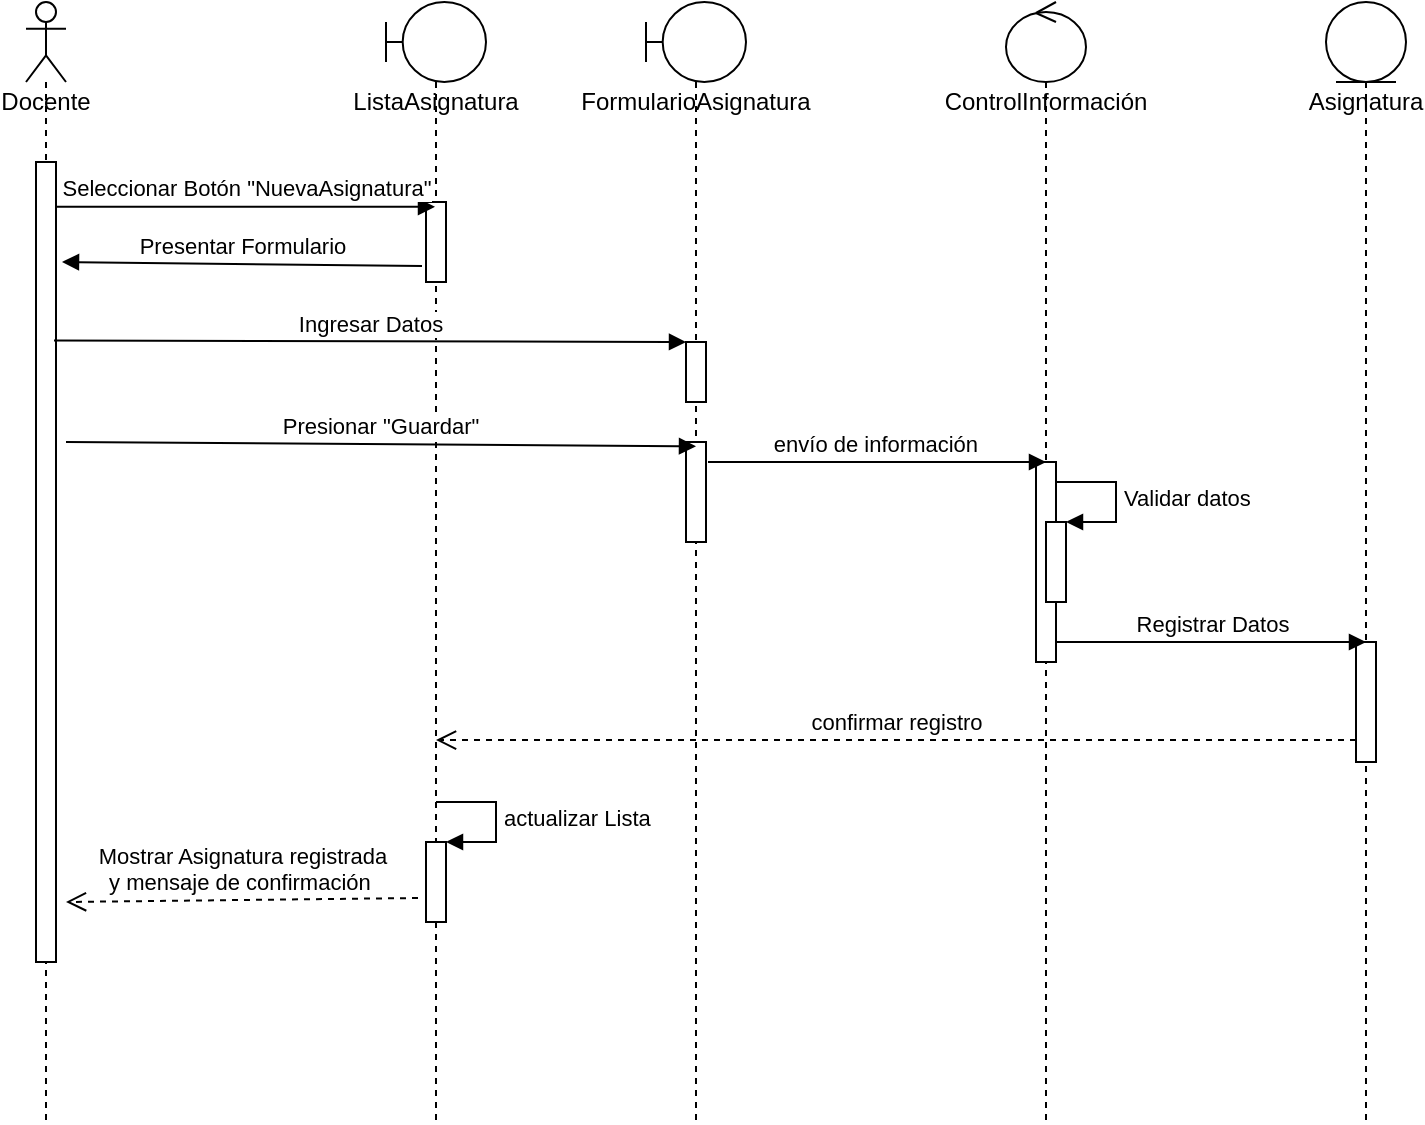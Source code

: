 <mxfile version="15.1.0" type="github" pages="4">
  <diagram id="O1MOnWxQBzCRhsTeA5Aj" name="Page-1">
    <mxGraphModel dx="1068" dy="452" grid="1" gridSize="10" guides="1" tooltips="1" connect="1" arrows="1" fold="1" page="1" pageScale="1" pageWidth="827" pageHeight="1169" math="0" shadow="0">
      <root>
        <mxCell id="0" />
        <mxCell id="1" parent="0" />
        <mxCell id="xH95TPTBvhSpc0_z8oq2-8" value="Asignatura" style="shape=umlLifeline;participant=umlEntity;perimeter=lifelinePerimeter;whiteSpace=wrap;html=1;container=1;collapsible=0;recursiveResize=0;verticalAlign=top;spacingTop=36;outlineConnect=0;" parent="1" vertex="1">
          <mxGeometry x="700" y="40" width="40" height="560" as="geometry" />
        </mxCell>
        <mxCell id="xH95TPTBvhSpc0_z8oq2-33" value="" style="html=1;points=[];perimeter=orthogonalPerimeter;" parent="xH95TPTBvhSpc0_z8oq2-8" vertex="1">
          <mxGeometry x="15" y="320" width="10" height="60" as="geometry" />
        </mxCell>
        <mxCell id="xH95TPTBvhSpc0_z8oq2-9" value="FormularioAsignatura" style="shape=umlLifeline;participant=umlBoundary;perimeter=lifelinePerimeter;whiteSpace=wrap;html=1;container=1;collapsible=0;recursiveResize=0;verticalAlign=top;spacingTop=36;outlineConnect=0;" parent="1" vertex="1">
          <mxGeometry x="360" y="40" width="50" height="560" as="geometry" />
        </mxCell>
        <mxCell id="xH95TPTBvhSpc0_z8oq2-10" value="ListaAsignatura" style="shape=umlLifeline;participant=umlBoundary;perimeter=lifelinePerimeter;whiteSpace=wrap;html=1;container=1;collapsible=0;recursiveResize=0;verticalAlign=top;spacingTop=36;outlineConnect=0;" parent="1" vertex="1">
          <mxGeometry x="230" y="40" width="50" height="560" as="geometry" />
        </mxCell>
        <mxCell id="xH95TPTBvhSpc0_z8oq2-19" value="" style="html=1;points=[];perimeter=orthogonalPerimeter;" parent="xH95TPTBvhSpc0_z8oq2-10" vertex="1">
          <mxGeometry x="20" y="100" width="10" height="40" as="geometry" />
        </mxCell>
        <mxCell id="xH95TPTBvhSpc0_z8oq2-39" value="" style="html=1;points=[];perimeter=orthogonalPerimeter;" parent="xH95TPTBvhSpc0_z8oq2-10" vertex="1">
          <mxGeometry x="20" y="420" width="10" height="40" as="geometry" />
        </mxCell>
        <mxCell id="xH95TPTBvhSpc0_z8oq2-40" value="actualizar Lista" style="edgeStyle=orthogonalEdgeStyle;html=1;align=left;spacingLeft=2;endArrow=block;rounded=0;entryX=1;entryY=0;" parent="xH95TPTBvhSpc0_z8oq2-10" target="xH95TPTBvhSpc0_z8oq2-39" edge="1">
          <mxGeometry relative="1" as="geometry">
            <mxPoint x="25" y="400" as="sourcePoint" />
            <Array as="points">
              <mxPoint x="55" y="400" />
            </Array>
          </mxGeometry>
        </mxCell>
        <mxCell id="xH95TPTBvhSpc0_z8oq2-11" value="Docente" style="shape=umlLifeline;participant=umlActor;perimeter=lifelinePerimeter;whiteSpace=wrap;html=1;container=1;collapsible=0;recursiveResize=0;verticalAlign=top;spacingTop=36;outlineConnect=0;" parent="1" vertex="1">
          <mxGeometry x="50" y="40" width="20" height="560" as="geometry" />
        </mxCell>
        <mxCell id="xH95TPTBvhSpc0_z8oq2-13" value="" style="html=1;points=[];perimeter=orthogonalPerimeter;" parent="xH95TPTBvhSpc0_z8oq2-11" vertex="1">
          <mxGeometry x="5" y="80" width="10" height="400" as="geometry" />
        </mxCell>
        <mxCell id="xH95TPTBvhSpc0_z8oq2-12" value="ControlInformación" style="shape=umlLifeline;participant=umlControl;perimeter=lifelinePerimeter;whiteSpace=wrap;html=1;container=1;collapsible=0;recursiveResize=0;verticalAlign=top;spacingTop=36;outlineConnect=0;" parent="1" vertex="1">
          <mxGeometry x="540" y="40" width="40" height="560" as="geometry" />
        </mxCell>
        <mxCell id="xH95TPTBvhSpc0_z8oq2-25" value="" style="html=1;points=[];perimeter=orthogonalPerimeter;" parent="xH95TPTBvhSpc0_z8oq2-12" vertex="1">
          <mxGeometry x="15" y="230" width="10" height="100" as="geometry" />
        </mxCell>
        <mxCell id="xH95TPTBvhSpc0_z8oq2-20" value="Seleccionar Botón &quot;NuevaAsignatura&quot;" style="html=1;verticalAlign=bottom;endArrow=block;exitX=1;exitY=0.056;exitDx=0;exitDy=0;exitPerimeter=0;" parent="1" source="xH95TPTBvhSpc0_z8oq2-13" target="xH95TPTBvhSpc0_z8oq2-10" edge="1">
          <mxGeometry width="80" relative="1" as="geometry">
            <mxPoint x="100" y="120" as="sourcePoint" />
            <mxPoint x="180" y="120" as="targetPoint" />
          </mxGeometry>
        </mxCell>
        <mxCell id="xH95TPTBvhSpc0_z8oq2-18" value="" style="html=1;points=[];perimeter=orthogonalPerimeter;" parent="1" vertex="1">
          <mxGeometry x="380" y="210" width="10" height="30" as="geometry" />
        </mxCell>
        <mxCell id="xH95TPTBvhSpc0_z8oq2-22" value="Presentar Formulario" style="html=1;verticalAlign=bottom;endArrow=block;exitX=-0.2;exitY=0.8;exitDx=0;exitDy=0;exitPerimeter=0;" parent="1" source="xH95TPTBvhSpc0_z8oq2-19" edge="1">
          <mxGeometry width="80" relative="1" as="geometry">
            <mxPoint x="220" y="180" as="sourcePoint" />
            <mxPoint x="68" y="170" as="targetPoint" />
          </mxGeometry>
        </mxCell>
        <mxCell id="xH95TPTBvhSpc0_z8oq2-23" value="Ingresar Datos" style="html=1;verticalAlign=bottom;endArrow=block;entryX=0;entryY=0;entryDx=0;entryDy=0;entryPerimeter=0;exitX=0.9;exitY=0.223;exitDx=0;exitDy=0;exitPerimeter=0;" parent="1" source="xH95TPTBvhSpc0_z8oq2-13" target="xH95TPTBvhSpc0_z8oq2-18" edge="1">
          <mxGeometry width="80" relative="1" as="geometry">
            <mxPoint x="70" y="210" as="sourcePoint" />
            <mxPoint x="350" y="210" as="targetPoint" />
          </mxGeometry>
        </mxCell>
        <mxCell id="xH95TPTBvhSpc0_z8oq2-24" value="envío de información&amp;nbsp;" style="html=1;verticalAlign=bottom;endArrow=block;entryX=0.5;entryY=0;entryDx=0;entryDy=0;entryPerimeter=0;" parent="1" target="xH95TPTBvhSpc0_z8oq2-25" edge="1">
          <mxGeometry width="80" relative="1" as="geometry">
            <mxPoint x="391" y="270" as="sourcePoint" />
            <mxPoint x="480" y="270" as="targetPoint" />
          </mxGeometry>
        </mxCell>
        <mxCell id="xH95TPTBvhSpc0_z8oq2-26" value="" style="html=1;points=[];perimeter=orthogonalPerimeter;" parent="1" vertex="1">
          <mxGeometry x="560" y="300" width="10" height="40" as="geometry" />
        </mxCell>
        <mxCell id="xH95TPTBvhSpc0_z8oq2-27" value="Validar datos" style="edgeStyle=orthogonalEdgeStyle;html=1;align=left;spacingLeft=2;endArrow=block;rounded=0;entryX=1;entryY=0;" parent="1" target="xH95TPTBvhSpc0_z8oq2-26" edge="1">
          <mxGeometry relative="1" as="geometry">
            <mxPoint x="565" y="280" as="sourcePoint" />
            <Array as="points">
              <mxPoint x="595" y="280" />
            </Array>
          </mxGeometry>
        </mxCell>
        <mxCell id="xH95TPTBvhSpc0_z8oq2-31" value="" style="html=1;points=[];perimeter=orthogonalPerimeter;" parent="1" vertex="1">
          <mxGeometry x="380" y="260" width="10" height="50" as="geometry" />
        </mxCell>
        <mxCell id="xH95TPTBvhSpc0_z8oq2-32" value="Presionar &quot;Guardar&quot;" style="html=1;verticalAlign=bottom;endArrow=block;entryX=0;entryY=0;entryDx=0;entryDy=0;entryPerimeter=0;exitX=1;exitY=0.244;exitDx=0;exitDy=0;exitPerimeter=0;" parent="1" edge="1">
          <mxGeometry width="80" relative="1" as="geometry">
            <mxPoint x="70" y="260" as="sourcePoint" />
            <mxPoint x="385" y="262.16" as="targetPoint" />
          </mxGeometry>
        </mxCell>
        <mxCell id="xH95TPTBvhSpc0_z8oq2-35" value="Registrar Datos" style="html=1;verticalAlign=bottom;endArrow=block;exitX=1;exitY=0.9;exitDx=0;exitDy=0;exitPerimeter=0;entryX=0.5;entryY=0;entryDx=0;entryDy=0;entryPerimeter=0;" parent="1" source="xH95TPTBvhSpc0_z8oq2-25" target="xH95TPTBvhSpc0_z8oq2-33" edge="1">
          <mxGeometry width="80" relative="1" as="geometry">
            <mxPoint x="580" y="360" as="sourcePoint" />
            <mxPoint x="660" y="360" as="targetPoint" />
          </mxGeometry>
        </mxCell>
        <mxCell id="xH95TPTBvhSpc0_z8oq2-36" value="confirmar registro" style="html=1;verticalAlign=bottom;endArrow=open;dashed=1;endSize=8;exitX=0;exitY=0.817;exitDx=0;exitDy=0;exitPerimeter=0;" parent="1" source="xH95TPTBvhSpc0_z8oq2-33" target="xH95TPTBvhSpc0_z8oq2-10" edge="1">
          <mxGeometry relative="1" as="geometry">
            <mxPoint x="700" y="420" as="sourcePoint" />
            <mxPoint x="420" y="408" as="targetPoint" />
          </mxGeometry>
        </mxCell>
        <mxCell id="xH95TPTBvhSpc0_z8oq2-42" value="Mostrar Asignatura registrada &lt;br&gt;y mensaje de confirmación&amp;nbsp;" style="html=1;verticalAlign=bottom;endArrow=open;dashed=1;endSize=8;exitX=-0.4;exitY=0.7;exitDx=0;exitDy=0;exitPerimeter=0;entryX=1.5;entryY=0.925;entryDx=0;entryDy=0;entryPerimeter=0;" parent="1" source="xH95TPTBvhSpc0_z8oq2-39" target="xH95TPTBvhSpc0_z8oq2-13" edge="1">
          <mxGeometry relative="1" as="geometry">
            <mxPoint x="190" y="490" as="sourcePoint" />
            <mxPoint x="110" y="490" as="targetPoint" />
          </mxGeometry>
        </mxCell>
      </root>
    </mxGraphModel>
  </diagram>
  <diagram id="gjQo7fiL8aJkNFbl3ipi" name="Page-2">
    <mxGraphModel dx="1256" dy="532" grid="1" gridSize="10" guides="1" tooltips="1" connect="1" arrows="1" fold="1" page="1" pageScale="1" pageWidth="827" pageHeight="1169" math="0" shadow="0">
      <root>
        <mxCell id="svX5haNyTEerBHDcNR1J-0" />
        <mxCell id="svX5haNyTEerBHDcNR1J-1" parent="svX5haNyTEerBHDcNR1J-0" />
        <mxCell id="svX5haNyTEerBHDcNR1J-2" value="Asignatura" style="shape=umlLifeline;participant=umlEntity;perimeter=lifelinePerimeter;whiteSpace=wrap;html=1;container=1;collapsible=0;recursiveResize=0;verticalAlign=top;spacingTop=36;outlineConnect=0;" parent="svX5haNyTEerBHDcNR1J-1" vertex="1">
          <mxGeometry x="700" y="40" width="40" height="560" as="geometry" />
        </mxCell>
        <mxCell id="d90c33GKGEhp9uXoyruF-3" value="" style="html=1;points=[];perimeter=orthogonalPerimeter;" vertex="1" parent="svX5haNyTEerBHDcNR1J-2">
          <mxGeometry x="15" y="190" width="10" height="60" as="geometry" />
        </mxCell>
        <mxCell id="svX5haNyTEerBHDcNR1J-4" value="FormularioParalelo" style="shape=umlLifeline;participant=umlBoundary;perimeter=lifelinePerimeter;whiteSpace=wrap;html=1;container=1;collapsible=0;recursiveResize=0;verticalAlign=top;spacingTop=36;outlineConnect=0;" parent="svX5haNyTEerBHDcNR1J-1" vertex="1">
          <mxGeometry x="360" y="40" width="50" height="560" as="geometry" />
        </mxCell>
        <mxCell id="svX5haNyTEerBHDcNR1J-5" value="ListaParalelo" style="shape=umlLifeline;participant=umlBoundary;perimeter=lifelinePerimeter;whiteSpace=wrap;html=1;container=1;collapsible=0;recursiveResize=0;verticalAlign=top;spacingTop=36;outlineConnect=0;" parent="svX5haNyTEerBHDcNR1J-1" vertex="1">
          <mxGeometry x="230" y="40" width="50" height="560" as="geometry" />
        </mxCell>
        <mxCell id="svX5haNyTEerBHDcNR1J-6" value="" style="html=1;points=[];perimeter=orthogonalPerimeter;" parent="svX5haNyTEerBHDcNR1J-5" vertex="1">
          <mxGeometry x="20" y="100" width="10" height="40" as="geometry" />
        </mxCell>
        <mxCell id="svX5haNyTEerBHDcNR1J-7" value="" style="html=1;points=[];perimeter=orthogonalPerimeter;" parent="svX5haNyTEerBHDcNR1J-5" vertex="1">
          <mxGeometry x="20" y="480" width="10" height="40" as="geometry" />
        </mxCell>
        <mxCell id="svX5haNyTEerBHDcNR1J-8" value="actualizar Lista" style="edgeStyle=orthogonalEdgeStyle;html=1;align=left;spacingLeft=2;endArrow=block;rounded=0;entryX=1;entryY=0;" parent="svX5haNyTEerBHDcNR1J-5" target="svX5haNyTEerBHDcNR1J-7" edge="1">
          <mxGeometry relative="1" as="geometry">
            <mxPoint x="25" y="460" as="sourcePoint" />
            <Array as="points">
              <mxPoint x="55" y="460" />
            </Array>
          </mxGeometry>
        </mxCell>
        <mxCell id="svX5haNyTEerBHDcNR1J-9" value="Docente" style="shape=umlLifeline;participant=umlActor;perimeter=lifelinePerimeter;whiteSpace=wrap;html=1;container=1;collapsible=0;recursiveResize=0;verticalAlign=top;spacingTop=36;outlineConnect=0;" parent="svX5haNyTEerBHDcNR1J-1" vertex="1">
          <mxGeometry x="50" y="40" width="20" height="560" as="geometry" />
        </mxCell>
        <mxCell id="svX5haNyTEerBHDcNR1J-10" value="" style="html=1;points=[];perimeter=orthogonalPerimeter;" parent="svX5haNyTEerBHDcNR1J-9" vertex="1">
          <mxGeometry x="5" y="80" width="10" height="470" as="geometry" />
        </mxCell>
        <mxCell id="svX5haNyTEerBHDcNR1J-11" value="ControlInformación" style="shape=umlLifeline;participant=umlControl;perimeter=lifelinePerimeter;whiteSpace=wrap;html=1;container=1;collapsible=0;recursiveResize=0;verticalAlign=top;spacingTop=36;outlineConnect=0;" parent="svX5haNyTEerBHDcNR1J-1" vertex="1">
          <mxGeometry x="540" y="40" width="40" height="560" as="geometry" />
        </mxCell>
        <mxCell id="svX5haNyTEerBHDcNR1J-12" value="" style="html=1;points=[];perimeter=orthogonalPerimeter;" parent="svX5haNyTEerBHDcNR1J-11" vertex="1">
          <mxGeometry x="15" y="290" width="10" height="100" as="geometry" />
        </mxCell>
        <mxCell id="svX5haNyTEerBHDcNR1J-13" value="Seleccionar Botón &lt;br&gt;&quot;Nuevo Paralelo&quot;" style="html=1;verticalAlign=bottom;endArrow=block;exitX=1.04;exitY=0.043;exitDx=0;exitDy=0;exitPerimeter=0;entryX=-0.1;entryY=-0.005;entryDx=0;entryDy=0;entryPerimeter=0;" parent="svX5haNyTEerBHDcNR1J-1" source="svX5haNyTEerBHDcNR1J-10" target="svX5haNyTEerBHDcNR1J-6" edge="1">
          <mxGeometry width="80" relative="1" as="geometry">
            <mxPoint x="100" y="120" as="sourcePoint" />
            <mxPoint x="180" y="120" as="targetPoint" />
          </mxGeometry>
        </mxCell>
        <mxCell id="svX5haNyTEerBHDcNR1J-14" value="" style="html=1;points=[];perimeter=orthogonalPerimeter;" parent="svX5haNyTEerBHDcNR1J-1" vertex="1">
          <mxGeometry x="380" y="210" width="10" height="90" as="geometry" />
        </mxCell>
        <mxCell id="svX5haNyTEerBHDcNR1J-15" value="Presentar Formulario" style="html=1;verticalAlign=bottom;endArrow=block;exitX=0.06;exitY=0.985;exitDx=0;exitDy=0;exitPerimeter=0;entryX=1.5;entryY=0.128;entryDx=0;entryDy=0;entryPerimeter=0;" parent="svX5haNyTEerBHDcNR1J-1" source="svX5haNyTEerBHDcNR1J-6" edge="1" target="svX5haNyTEerBHDcNR1J-10">
          <mxGeometry width="80" relative="1" as="geometry">
            <mxPoint x="220" y="180" as="sourcePoint" />
            <mxPoint x="80" y="180" as="targetPoint" />
          </mxGeometry>
        </mxCell>
        <mxCell id="svX5haNyTEerBHDcNR1J-16" value="Ingresar Datos" style="html=1;verticalAlign=bottom;endArrow=block;entryX=0;entryY=0;entryDx=0;entryDy=0;entryPerimeter=0;exitX=1.1;exitY=0.196;exitDx=0;exitDy=0;exitPerimeter=0;" parent="svX5haNyTEerBHDcNR1J-1" source="svX5haNyTEerBHDcNR1J-10" target="svX5haNyTEerBHDcNR1J-14" edge="1">
          <mxGeometry width="80" relative="1" as="geometry">
            <mxPoint x="70" y="210" as="sourcePoint" />
            <mxPoint x="350" y="210" as="targetPoint" />
          </mxGeometry>
        </mxCell>
        <mxCell id="svX5haNyTEerBHDcNR1J-17" value="envío de información&amp;nbsp;" style="html=1;verticalAlign=bottom;endArrow=block;entryX=0.5;entryY=0;entryDx=0;entryDy=0;entryPerimeter=0;exitX=1.06;exitY=0.372;exitDx=0;exitDy=0;exitPerimeter=0;" parent="svX5haNyTEerBHDcNR1J-1" target="svX5haNyTEerBHDcNR1J-12" edge="1" source="svX5haNyTEerBHDcNR1J-20">
          <mxGeometry width="80" relative="1" as="geometry">
            <mxPoint x="391" y="270" as="sourcePoint" />
            <mxPoint x="480" y="270" as="targetPoint" />
          </mxGeometry>
        </mxCell>
        <mxCell id="svX5haNyTEerBHDcNR1J-18" value="" style="html=1;points=[];perimeter=orthogonalPerimeter;" parent="svX5haNyTEerBHDcNR1J-1" vertex="1">
          <mxGeometry x="560" y="360" width="10" height="40" as="geometry" />
        </mxCell>
        <mxCell id="svX5haNyTEerBHDcNR1J-19" value="Validar datos" style="edgeStyle=orthogonalEdgeStyle;html=1;align=left;spacingLeft=2;endArrow=block;rounded=0;entryX=1;entryY=0;" parent="svX5haNyTEerBHDcNR1J-1" target="svX5haNyTEerBHDcNR1J-18" edge="1">
          <mxGeometry relative="1" as="geometry">
            <mxPoint x="565" y="340" as="sourcePoint" />
            <Array as="points">
              <mxPoint x="595" y="340" />
            </Array>
          </mxGeometry>
        </mxCell>
        <mxCell id="svX5haNyTEerBHDcNR1J-20" value="" style="html=1;points=[];perimeter=orthogonalPerimeter;" parent="svX5haNyTEerBHDcNR1J-1" vertex="1">
          <mxGeometry x="380" y="310" width="10" height="50" as="geometry" />
        </mxCell>
        <mxCell id="svX5haNyTEerBHDcNR1J-21" value="Presionar &quot;Guardar&quot;" style="html=1;verticalAlign=bottom;endArrow=block;exitX=0.96;exitY=0.404;exitDx=0;exitDy=0;exitPerimeter=0;entryX=-0.1;entryY=0.004;entryDx=0;entryDy=0;entryPerimeter=0;" parent="svX5haNyTEerBHDcNR1J-1" edge="1" target="svX5haNyTEerBHDcNR1J-20" source="svX5haNyTEerBHDcNR1J-10">
          <mxGeometry width="80" relative="1" as="geometry">
            <mxPoint x="70" y="310" as="sourcePoint" />
            <mxPoint x="385" y="312.16" as="targetPoint" />
          </mxGeometry>
        </mxCell>
        <mxCell id="svX5haNyTEerBHDcNR1J-22" value="Registrar Datos" style="html=1;verticalAlign=bottom;endArrow=block;exitX=1;exitY=0.9;exitDx=0;exitDy=0;exitPerimeter=0;entryX=0.04;entryY=-0.003;entryDx=0;entryDy=0;entryPerimeter=0;" parent="svX5haNyTEerBHDcNR1J-1" source="svX5haNyTEerBHDcNR1J-12" target="d90c33GKGEhp9uXoyruF-8" edge="1">
          <mxGeometry width="80" relative="1" as="geometry">
            <mxPoint x="580" y="360" as="sourcePoint" />
            <mxPoint x="830" y="420" as="targetPoint" />
          </mxGeometry>
        </mxCell>
        <mxCell id="svX5haNyTEerBHDcNR1J-23" value="confirmar registro" style="html=1;verticalAlign=bottom;endArrow=open;dashed=1;endSize=8;exitX=-0.08;exitY=0.81;exitDx=0;exitDy=0;exitPerimeter=0;" parent="svX5haNyTEerBHDcNR1J-1" source="d90c33GKGEhp9uXoyruF-8" target="svX5haNyTEerBHDcNR1J-5" edge="1">
          <mxGeometry relative="1" as="geometry">
            <mxPoint x="715" y="469.02" as="sourcePoint" />
            <mxPoint x="420" y="408" as="targetPoint" />
          </mxGeometry>
        </mxCell>
        <mxCell id="svX5haNyTEerBHDcNR1J-24" value="Mostrar Paralelo registrada &lt;br&gt;y mensaje de confirmación&amp;nbsp;" style="html=1;verticalAlign=bottom;endArrow=open;dashed=1;endSize=8;entryX=0.96;entryY=0.909;entryDx=0;entryDy=0;entryPerimeter=0;exitX=0;exitY=0.681;exitDx=0;exitDy=0;exitPerimeter=0;" parent="svX5haNyTEerBHDcNR1J-1" source="svX5haNyTEerBHDcNR1J-7" target="svX5haNyTEerBHDcNR1J-10" edge="1">
          <mxGeometry relative="1" as="geometry">
            <mxPoint x="240" y="547" as="sourcePoint" />
            <mxPoint x="70" y="548" as="targetPoint" />
          </mxGeometry>
        </mxCell>
        <mxCell id="d90c33GKGEhp9uXoyruF-0" value="Solicitar información" style="html=1;verticalAlign=bottom;endArrow=block;exitX=0.94;exitY=0.073;exitDx=0;exitDy=0;exitPerimeter=0;entryX=-0.08;entryY=0.023;entryDx=0;entryDy=0;entryPerimeter=0;" edge="1" parent="svX5haNyTEerBHDcNR1J-1" source="svX5haNyTEerBHDcNR1J-14" target="d90c33GKGEhp9uXoyruF-1">
          <mxGeometry width="80" relative="1" as="geometry">
            <mxPoint x="410" y="210" as="sourcePoint" />
            <mxPoint x="530" y="219" as="targetPoint" />
          </mxGeometry>
        </mxCell>
        <mxCell id="d90c33GKGEhp9uXoyruF-1" value="" style="html=1;points=[];perimeter=orthogonalPerimeter;" vertex="1" parent="svX5haNyTEerBHDcNR1J-1">
          <mxGeometry x="555" y="215" width="10" height="35" as="geometry" />
        </mxCell>
        <mxCell id="d90c33GKGEhp9uXoyruF-2" value="Consultar Asignaturas" style="html=1;verticalAlign=bottom;endArrow=block;exitX=1;exitY=0.4;exitDx=0;exitDy=0;exitPerimeter=0;entryX=0;entryY=-0.01;entryDx=0;entryDy=0;entryPerimeter=0;" edge="1" parent="svX5haNyTEerBHDcNR1J-1" source="d90c33GKGEhp9uXoyruF-1" target="d90c33GKGEhp9uXoyruF-3">
          <mxGeometry width="80" relative="1" as="geometry">
            <mxPoint x="580" y="220" as="sourcePoint" />
            <mxPoint x="710" y="233" as="targetPoint" />
          </mxGeometry>
        </mxCell>
        <mxCell id="d90c33GKGEhp9uXoyruF-4" value="Asignaturas encontradas" style="html=1;verticalAlign=bottom;endArrow=open;dashed=1;endSize=8;exitX=0.1;exitY=0.8;exitDx=0;exitDy=0;exitPerimeter=0;" edge="1" parent="svX5haNyTEerBHDcNR1J-1" source="d90c33GKGEhp9uXoyruF-3" target="svX5haNyTEerBHDcNR1J-11">
          <mxGeometry relative="1" as="geometry">
            <mxPoint x="710" y="250" as="sourcePoint" />
            <mxPoint x="573" y="247.995" as="targetPoint" />
          </mxGeometry>
        </mxCell>
        <mxCell id="d90c33GKGEhp9uXoyruF-6" value="Asignaturas encontradas" style="html=1;verticalAlign=bottom;endArrow=open;dashed=1;endSize=8;exitX=0.1;exitY=0.8;exitDx=0;exitDy=0;exitPerimeter=0;entryX=1.14;entryY=0.882;entryDx=0;entryDy=0;entryPerimeter=0;" edge="1" parent="svX5haNyTEerBHDcNR1J-1" target="svX5haNyTEerBHDcNR1J-14">
          <mxGeometry relative="1" as="geometry">
            <mxPoint x="560" y="290" as="sourcePoint" />
            <mxPoint x="400" y="290" as="targetPoint" />
          </mxGeometry>
        </mxCell>
        <mxCell id="d90c33GKGEhp9uXoyruF-7" value="Paralelo" style="shape=umlLifeline;participant=umlEntity;perimeter=lifelinePerimeter;whiteSpace=wrap;html=1;container=1;collapsible=0;recursiveResize=0;verticalAlign=top;spacingTop=36;outlineConnect=0;" vertex="1" parent="svX5haNyTEerBHDcNR1J-1">
          <mxGeometry x="820" y="40" width="40" height="560" as="geometry" />
        </mxCell>
        <mxCell id="d90c33GKGEhp9uXoyruF-8" value="" style="html=1;points=[];perimeter=orthogonalPerimeter;" vertex="1" parent="d90c33GKGEhp9uXoyruF-7">
          <mxGeometry x="15" y="380" width="10" height="60" as="geometry" />
        </mxCell>
      </root>
    </mxGraphModel>
  </diagram>
  <diagram id="_HX7C-_-xrdocrziK9E9" name="Page-3">
    <mxGraphModel dx="1526" dy="646" grid="1" gridSize="10" guides="1" tooltips="1" connect="1" arrows="1" fold="1" page="1" pageScale="1" pageWidth="827" pageHeight="1169" math="0" shadow="0">
      <root>
        <mxCell id="fN1Aq6jOpkyJkZBDEy37-0" />
        <mxCell id="fN1Aq6jOpkyJkZBDEy37-1" parent="fN1Aq6jOpkyJkZBDEy37-0" />
        <mxCell id="fN1Aq6jOpkyJkZBDEy37-2" value="Docente" style="shape=umlLifeline;participant=umlActor;perimeter=lifelinePerimeter;whiteSpace=wrap;html=1;container=1;collapsible=0;recursiveResize=0;verticalAlign=top;spacingTop=36;outlineConnect=0;" vertex="1" parent="fN1Aq6jOpkyJkZBDEy37-1">
          <mxGeometry x="40" y="40" width="20" height="600" as="geometry" />
        </mxCell>
        <mxCell id="fN1Aq6jOpkyJkZBDEy37-3" value="ListaParalelo" style="shape=umlLifeline;participant=umlBoundary;perimeter=lifelinePerimeter;whiteSpace=wrap;html=1;container=1;collapsible=0;recursiveResize=0;verticalAlign=top;spacingTop=36;outlineConnect=0;" vertex="1" parent="fN1Aq6jOpkyJkZBDEy37-1">
          <mxGeometry x="200" y="40" width="50" height="600" as="geometry" />
        </mxCell>
        <mxCell id="fN1Aq6jOpkyJkZBDEy37-8" value="" style="html=1;points=[];perimeter=orthogonalPerimeter;" vertex="1" parent="fN1Aq6jOpkyJkZBDEy37-3">
          <mxGeometry x="20" y="90" width="10" height="30" as="geometry" />
        </mxCell>
        <mxCell id="fN1Aq6jOpkyJkZBDEy37-5" value="InformaciónControl" style="shape=umlLifeline;participant=umlControl;perimeter=lifelinePerimeter;whiteSpace=wrap;html=1;container=1;collapsible=0;recursiveResize=0;verticalAlign=top;spacingTop=36;outlineConnect=0;" vertex="1" parent="fN1Aq6jOpkyJkZBDEy37-1">
          <mxGeometry x="350" y="40" width="40" height="600" as="geometry" />
        </mxCell>
        <mxCell id="fN1Aq6jOpkyJkZBDEy37-11" value="" style="html=1;points=[];perimeter=orthogonalPerimeter;" vertex="1" parent="fN1Aq6jOpkyJkZBDEy37-5">
          <mxGeometry x="15" y="100" width="10" height="80" as="geometry" />
        </mxCell>
        <mxCell id="fN1Aq6jOpkyJkZBDEy37-33" value="" style="html=1;points=[];perimeter=orthogonalPerimeter;" vertex="1" parent="fN1Aq6jOpkyJkZBDEy37-5">
          <mxGeometry x="15" y="470" width="10" height="60" as="geometry" />
        </mxCell>
        <mxCell id="fN1Aq6jOpkyJkZBDEy37-6" value="Paralelo" style="shape=umlLifeline;participant=umlEntity;perimeter=lifelinePerimeter;whiteSpace=wrap;html=1;container=1;collapsible=0;recursiveResize=0;verticalAlign=top;spacingTop=36;outlineConnect=0;" vertex="1" parent="fN1Aq6jOpkyJkZBDEy37-1">
          <mxGeometry x="600" y="40" width="40" height="600" as="geometry" />
        </mxCell>
        <mxCell id="fN1Aq6jOpkyJkZBDEy37-14" value="" style="html=1;points=[];perimeter=orthogonalPerimeter;" vertex="1" parent="fN1Aq6jOpkyJkZBDEy37-6">
          <mxGeometry x="15" y="120" width="10" height="110" as="geometry" />
        </mxCell>
        <mxCell id="fN1Aq6jOpkyJkZBDEy37-35" value="" style="html=1;points=[];perimeter=orthogonalPerimeter;" vertex="1" parent="fN1Aq6jOpkyJkZBDEy37-6">
          <mxGeometry x="15" y="520" width="10" height="50" as="geometry" />
        </mxCell>
        <mxCell id="fN1Aq6jOpkyJkZBDEy37-7" value="" style="html=1;points=[];perimeter=orthogonalPerimeter;" vertex="1" parent="fN1Aq6jOpkyJkZBDEy37-1">
          <mxGeometry x="45" y="120" width="10" height="380" as="geometry" />
        </mxCell>
        <mxCell id="fN1Aq6jOpkyJkZBDEy37-9" value="Seleccionar Paralelo" style="html=1;verticalAlign=bottom;endArrow=block;exitX=1.041;exitY=0.026;exitDx=0;exitDy=0;exitPerimeter=0;entryX=-0.14;entryY=-0.012;entryDx=0;entryDy=0;entryPerimeter=0;" edge="1" parent="fN1Aq6jOpkyJkZBDEy37-1" source="fN1Aq6jOpkyJkZBDEy37-7" target="fN1Aq6jOpkyJkZBDEy37-8">
          <mxGeometry width="80" relative="1" as="geometry">
            <mxPoint x="100" y="140" as="sourcePoint" />
            <mxPoint x="180" y="140" as="targetPoint" />
          </mxGeometry>
        </mxCell>
        <mxCell id="fN1Aq6jOpkyJkZBDEy37-10" value="Solicitar Paralelo" style="html=1;verticalAlign=bottom;endArrow=block;exitX=1.133;exitY=0.333;exitDx=0;exitDy=0;exitPerimeter=0;entryX=0;entryY=0;entryDx=0;entryDy=0;entryPerimeter=0;" edge="1" parent="fN1Aq6jOpkyJkZBDEy37-1" source="fN1Aq6jOpkyJkZBDEy37-8" target="fN1Aq6jOpkyJkZBDEy37-11">
          <mxGeometry width="80" relative="1" as="geometry">
            <mxPoint x="240" y="140" as="sourcePoint" />
            <mxPoint x="350" y="140" as="targetPoint" />
          </mxGeometry>
        </mxCell>
        <mxCell id="fN1Aq6jOpkyJkZBDEy37-13" value="Solicitar Paralelo" style="html=1;verticalAlign=bottom;endArrow=block;exitX=0.967;exitY=0.246;exitDx=0;exitDy=0;exitPerimeter=0;entryX=-0.1;entryY=0;entryDx=0;entryDy=0;entryPerimeter=0;" edge="1" parent="fN1Aq6jOpkyJkZBDEy37-1" source="fN1Aq6jOpkyJkZBDEy37-11" target="fN1Aq6jOpkyJkZBDEy37-14">
          <mxGeometry width="80" relative="1" as="geometry">
            <mxPoint x="380" y="160" as="sourcePoint" />
            <mxPoint x="460" y="160" as="targetPoint" />
          </mxGeometry>
        </mxCell>
        <mxCell id="fN1Aq6jOpkyJkZBDEy37-15" value="" style="html=1;points=[];perimeter=orthogonalPerimeter;" vertex="1" parent="fN1Aq6jOpkyJkZBDEy37-1">
          <mxGeometry x="620" y="200" width="10" height="30" as="geometry" />
        </mxCell>
        <mxCell id="fN1Aq6jOpkyJkZBDEy37-16" value="Buscar &lt;br&gt;Paralelo" style="edgeStyle=orthogonalEdgeStyle;html=1;align=left;spacingLeft=2;endArrow=block;rounded=0;entryX=1;entryY=0;" edge="1" target="fN1Aq6jOpkyJkZBDEy37-15" parent="fN1Aq6jOpkyJkZBDEy37-1">
          <mxGeometry relative="1" as="geometry">
            <mxPoint x="625" y="180" as="sourcePoint" />
            <Array as="points">
              <mxPoint x="655" y="180" />
            </Array>
          </mxGeometry>
        </mxCell>
        <mxCell id="fN1Aq6jOpkyJkZBDEy37-17" value="Paralelo Encontrado" style="html=1;verticalAlign=bottom;endArrow=open;dashed=1;endSize=8;exitX=-0.033;exitY=0.909;exitDx=0;exitDy=0;exitPerimeter=0;entryX=0.748;entryY=-0.003;entryDx=0;entryDy=0;entryPerimeter=0;" edge="1" parent="fN1Aq6jOpkyJkZBDEy37-1" source="fN1Aq6jOpkyJkZBDEy37-14" target="fN1Aq6jOpkyJkZBDEy37-20">
          <mxGeometry relative="1" as="geometry">
            <mxPoint x="490" y="260" as="sourcePoint" />
            <mxPoint x="505" y="260.24" as="targetPoint" />
          </mxGeometry>
        </mxCell>
        <mxCell id="fN1Aq6jOpkyJkZBDEy37-19" value="FormularioParalelo" style="shape=umlLifeline;participant=umlBoundary;perimeter=lifelinePerimeter;whiteSpace=wrap;html=1;container=1;collapsible=0;recursiveResize=0;verticalAlign=top;spacingTop=36;outlineConnect=0;" vertex="1" parent="fN1Aq6jOpkyJkZBDEy37-1">
          <mxGeometry x="470" y="40" width="50" height="600" as="geometry" />
        </mxCell>
        <mxCell id="fN1Aq6jOpkyJkZBDEy37-20" value="" style="html=1;points=[];perimeter=orthogonalPerimeter;" vertex="1" parent="fN1Aq6jOpkyJkZBDEy37-19">
          <mxGeometry x="20" y="220" width="10" height="270" as="geometry" />
        </mxCell>
        <mxCell id="fN1Aq6jOpkyJkZBDEy37-21" value="Seleccionar Horario" style="html=1;verticalAlign=bottom;endArrow=block;entryX=-0.2;entryY=0.078;entryDx=0;entryDy=0;entryPerimeter=0;exitX=1.1;exitY=0.421;exitDx=0;exitDy=0;exitPerimeter=0;" edge="1" parent="fN1Aq6jOpkyJkZBDEy37-1" source="fN1Aq6jOpkyJkZBDEy37-7" target="fN1Aq6jOpkyJkZBDEy37-20">
          <mxGeometry width="80" relative="1" as="geometry">
            <mxPoint x="70" y="281" as="sourcePoint" />
            <mxPoint x="140" y="280" as="targetPoint" />
          </mxGeometry>
        </mxCell>
        <mxCell id="fN1Aq6jOpkyJkZBDEy37-22" value="Horario" style="shape=umlLifeline;participant=umlEntity;perimeter=lifelinePerimeter;whiteSpace=wrap;html=1;container=1;collapsible=0;recursiveResize=0;verticalAlign=top;spacingTop=36;outlineConnect=0;" vertex="1" parent="fN1Aq6jOpkyJkZBDEy37-1">
          <mxGeometry x="840" y="40" width="40" height="550" as="geometry" />
        </mxCell>
        <mxCell id="fN1Aq6jOpkyJkZBDEy37-23" value="" style="html=1;points=[];perimeter=orthogonalPerimeter;" vertex="1" parent="fN1Aq6jOpkyJkZBDEy37-22">
          <mxGeometry x="15" y="320" width="10" height="110" as="geometry" />
        </mxCell>
        <mxCell id="fN1Aq6jOpkyJkZBDEy37-28" value="" style="html=1;points=[];perimeter=orthogonalPerimeter;" vertex="1" parent="fN1Aq6jOpkyJkZBDEy37-22">
          <mxGeometry x="20" y="380" width="10" height="40" as="geometry" />
        </mxCell>
        <mxCell id="fN1Aq6jOpkyJkZBDEy37-29" value="Buscar&lt;br&gt;Horario" style="edgeStyle=orthogonalEdgeStyle;html=1;align=left;spacingLeft=2;endArrow=block;rounded=0;entryX=1;entryY=0;" edge="1" target="fN1Aq6jOpkyJkZBDEy37-28" parent="fN1Aq6jOpkyJkZBDEy37-22">
          <mxGeometry relative="1" as="geometry">
            <mxPoint x="25" y="360" as="sourcePoint" />
            <Array as="points">
              <mxPoint x="55" y="360" />
            </Array>
          </mxGeometry>
        </mxCell>
        <mxCell id="fN1Aq6jOpkyJkZBDEy37-24" value="ControlHorario" style="shape=umlLifeline;participant=umlControl;perimeter=lifelinePerimeter;whiteSpace=wrap;html=1;container=1;collapsible=0;recursiveResize=0;verticalAlign=top;spacingTop=36;outlineConnect=0;" vertex="1" parent="fN1Aq6jOpkyJkZBDEy37-1">
          <mxGeometry x="720" y="40" width="40" height="600" as="geometry" />
        </mxCell>
        <mxCell id="fN1Aq6jOpkyJkZBDEy37-25" value="" style="html=1;points=[];perimeter=orthogonalPerimeter;" vertex="1" parent="fN1Aq6jOpkyJkZBDEy37-24">
          <mxGeometry x="15" y="270" width="10" height="80" as="geometry" />
        </mxCell>
        <mxCell id="fN1Aq6jOpkyJkZBDEy37-26" value="Horario seleccionado" style="html=1;verticalAlign=bottom;endArrow=block;entryX=0.041;entryY=0.001;entryDx=0;entryDy=0;entryPerimeter=0;exitX=1.243;exitY=0.183;exitDx=0;exitDy=0;exitPerimeter=0;" edge="1" parent="fN1Aq6jOpkyJkZBDEy37-1" source="fN1Aq6jOpkyJkZBDEy37-20" target="fN1Aq6jOpkyJkZBDEy37-25">
          <mxGeometry width="80" relative="1" as="geometry">
            <mxPoint x="520" y="310" as="sourcePoint" />
            <mxPoint x="600" y="310" as="targetPoint" />
          </mxGeometry>
        </mxCell>
        <mxCell id="fN1Aq6jOpkyJkZBDEy37-27" value="Consultar horario" style="html=1;verticalAlign=bottom;endArrow=block;exitX=1.5;exitY=0.625;exitDx=0;exitDy=0;exitPerimeter=0;entryX=-0.114;entryY=-0.002;entryDx=0;entryDy=0;entryPerimeter=0;" edge="1" parent="fN1Aq6jOpkyJkZBDEy37-1" source="fN1Aq6jOpkyJkZBDEy37-25" target="fN1Aq6jOpkyJkZBDEy37-23">
          <mxGeometry width="80" relative="1" as="geometry">
            <mxPoint x="760" y="360" as="sourcePoint" />
            <mxPoint x="840" y="360" as="targetPoint" />
          </mxGeometry>
        </mxCell>
        <mxCell id="fN1Aq6jOpkyJkZBDEy37-30" value="Horario encontrado" style="html=1;verticalAlign=bottom;endArrow=open;dashed=1;endSize=8;exitX=-0.21;exitY=0.898;exitDx=0;exitDy=0;exitPerimeter=0;" edge="1" parent="fN1Aq6jOpkyJkZBDEy37-1" source="fN1Aq6jOpkyJkZBDEy37-23" target="fN1Aq6jOpkyJkZBDEy37-24">
          <mxGeometry relative="1" as="geometry">
            <mxPoint x="820" y="470" as="sourcePoint" />
            <mxPoint x="700" y="470" as="targetPoint" />
          </mxGeometry>
        </mxCell>
        <mxCell id="fN1Aq6jOpkyJkZBDEy37-31" value="Horario encontrado" style="html=1;verticalAlign=bottom;endArrow=open;dashed=1;endSize=8;entryX=1.005;entryY=0.816;entryDx=0;entryDy=0;entryPerimeter=0;" edge="1" parent="fN1Aq6jOpkyJkZBDEy37-1" source="fN1Aq6jOpkyJkZBDEy37-24" target="fN1Aq6jOpkyJkZBDEy37-20">
          <mxGeometry relative="1" as="geometry">
            <mxPoint x="732.88" y="468.78" as="sourcePoint" />
            <mxPoint x="620.004" y="468.78" as="targetPoint" />
          </mxGeometry>
        </mxCell>
        <mxCell id="fN1Aq6jOpkyJkZBDEy37-32" value="actualizar Paralelo" style="html=1;verticalAlign=bottom;endArrow=block;exitX=-0.233;exitY=0.92;exitDx=0;exitDy=0;exitPerimeter=0;entryX=1.076;entryY=-0.004;entryDx=0;entryDy=0;entryPerimeter=0;" edge="1" parent="fN1Aq6jOpkyJkZBDEy37-1" source="fN1Aq6jOpkyJkZBDEy37-20" target="fN1Aq6jOpkyJkZBDEy37-33">
          <mxGeometry width="80" relative="1" as="geometry">
            <mxPoint x="480" y="510" as="sourcePoint" />
            <mxPoint x="400" y="520" as="targetPoint" />
          </mxGeometry>
        </mxCell>
        <mxCell id="fN1Aq6jOpkyJkZBDEy37-36" value="actualizar Paralelo" style="html=1;verticalAlign=bottom;endArrow=block;exitX=0.886;exitY=0.837;exitDx=0;exitDy=0;exitPerimeter=0;entryX=0.5;entryY=0;entryDx=0;entryDy=0;entryPerimeter=0;" edge="1" parent="fN1Aq6jOpkyJkZBDEy37-1" source="fN1Aq6jOpkyJkZBDEy37-33" target="fN1Aq6jOpkyJkZBDEy37-35">
          <mxGeometry width="80" relative="1" as="geometry">
            <mxPoint x="420" y="560" as="sourcePoint" />
            <mxPoint x="500" y="560" as="targetPoint" />
          </mxGeometry>
        </mxCell>
        <mxCell id="fN1Aq6jOpkyJkZBDEy37-37" value="Paralelo actualizado" style="html=1;verticalAlign=bottom;endArrow=open;dashed=1;endSize=8;exitX=-0.162;exitY=0.795;exitDx=0;exitDy=0;exitPerimeter=0;" edge="1" parent="fN1Aq6jOpkyJkZBDEy37-1" source="fN1Aq6jOpkyJkZBDEy37-35" target="fN1Aq6jOpkyJkZBDEy37-5">
          <mxGeometry relative="1" as="geometry">
            <mxPoint x="550" y="640" as="sourcePoint" />
            <mxPoint x="470" y="640" as="targetPoint" />
          </mxGeometry>
        </mxCell>
        <mxCell id="fN1Aq6jOpkyJkZBDEy37-38" value="Paralelo actualizado" style="html=1;verticalAlign=bottom;endArrow=open;dashed=1;endSize=8;entryX=0.496;entryY=0.965;entryDx=0;entryDy=0;entryPerimeter=0;" edge="1" parent="fN1Aq6jOpkyJkZBDEy37-1" source="fN1Aq6jOpkyJkZBDEy37-5" target="fN1Aq6jOpkyJkZBDEy37-3">
          <mxGeometry relative="1" as="geometry">
            <mxPoint x="350" y="620" as="sourcePoint" />
            <mxPoint x="270" y="620" as="targetPoint" />
          </mxGeometry>
        </mxCell>
      </root>
    </mxGraphModel>
  </diagram>
  <diagram id="XAGoGTB4o4hMn_OQvqfC" name="Page-4">
    <mxGraphModel dx="1068" dy="452" grid="1" gridSize="10" guides="1" tooltips="1" connect="1" arrows="1" fold="1" page="1" pageScale="1" pageWidth="827" pageHeight="1169" math="0" shadow="0">
      <root>
        <mxCell id="nJ53OVy1p7nozCU9UD81-0" />
        <mxCell id="nJ53OVy1p7nozCU9UD81-1" parent="nJ53OVy1p7nozCU9UD81-0" />
        <mxCell id="AAiMZ7HsClvzDmgo-bh8-0" value="Docente" style="shape=umlLifeline;participant=umlActor;perimeter=lifelinePerimeter;whiteSpace=wrap;html=1;container=1;collapsible=0;recursiveResize=0;verticalAlign=top;spacingTop=36;outlineConnect=0;" vertex="1" parent="nJ53OVy1p7nozCU9UD81-1">
          <mxGeometry x="79" y="40" width="20" height="600" as="geometry" />
        </mxCell>
        <mxCell id="AAiMZ7HsClvzDmgo-bh8-1" value="ListaParalelo" style="shape=umlLifeline;participant=umlBoundary;perimeter=lifelinePerimeter;whiteSpace=wrap;html=1;container=1;collapsible=0;recursiveResize=0;verticalAlign=top;spacingTop=36;outlineConnect=0;" vertex="1" parent="nJ53OVy1p7nozCU9UD81-1">
          <mxGeometry x="239" y="40" width="50" height="600" as="geometry" />
        </mxCell>
        <mxCell id="AAiMZ7HsClvzDmgo-bh8-2" value="" style="html=1;points=[];perimeter=orthogonalPerimeter;" vertex="1" parent="AAiMZ7HsClvzDmgo-bh8-1">
          <mxGeometry x="20" y="90" width="10" height="30" as="geometry" />
        </mxCell>
        <mxCell id="E0xAuFwcv_X-9KTTe3tG-2" value="" style="html=1;points=[];perimeter=orthogonalPerimeter;" vertex="1" parent="AAiMZ7HsClvzDmgo-bh8-1">
          <mxGeometry x="20" y="460" width="10" height="80" as="geometry" />
        </mxCell>
        <mxCell id="E0xAuFwcv_X-9KTTe3tG-4" value="" style="html=1;points=[];perimeter=orthogonalPerimeter;" vertex="1" parent="AAiMZ7HsClvzDmgo-bh8-1">
          <mxGeometry x="25" y="500" width="10" height="10" as="geometry" />
        </mxCell>
        <mxCell id="E0xAuFwcv_X-9KTTe3tG-5" value="actualizar&lt;br&gt;lista" style="edgeStyle=orthogonalEdgeStyle;html=1;align=left;spacingLeft=2;endArrow=block;rounded=0;entryX=1;entryY=0;" edge="1" target="E0xAuFwcv_X-9KTTe3tG-4" parent="AAiMZ7HsClvzDmgo-bh8-1">
          <mxGeometry relative="1" as="geometry">
            <mxPoint x="30" y="480" as="sourcePoint" />
            <Array as="points">
              <mxPoint x="60" y="480" />
            </Array>
          </mxGeometry>
        </mxCell>
        <mxCell id="AAiMZ7HsClvzDmgo-bh8-3" value="InformaciónControl" style="shape=umlLifeline;participant=umlControl;perimeter=lifelinePerimeter;whiteSpace=wrap;html=1;container=1;collapsible=0;recursiveResize=0;verticalAlign=top;spacingTop=36;outlineConnect=0;" vertex="1" parent="nJ53OVy1p7nozCU9UD81-1">
          <mxGeometry x="389" y="40" width="40" height="600" as="geometry" />
        </mxCell>
        <mxCell id="AAiMZ7HsClvzDmgo-bh8-4" value="" style="html=1;points=[];perimeter=orthogonalPerimeter;" vertex="1" parent="AAiMZ7HsClvzDmgo-bh8-3">
          <mxGeometry x="15" y="100" width="10" height="80" as="geometry" />
        </mxCell>
        <mxCell id="AAiMZ7HsClvzDmgo-bh8-6" value="Paralelo" style="shape=umlLifeline;participant=umlEntity;perimeter=lifelinePerimeter;whiteSpace=wrap;html=1;container=1;collapsible=0;recursiveResize=0;verticalAlign=top;spacingTop=36;outlineConnect=0;" vertex="1" parent="nJ53OVy1p7nozCU9UD81-1">
          <mxGeometry x="639" y="40" width="40" height="600" as="geometry" />
        </mxCell>
        <mxCell id="AAiMZ7HsClvzDmgo-bh8-7" value="" style="html=1;points=[];perimeter=orthogonalPerimeter;" vertex="1" parent="AAiMZ7HsClvzDmgo-bh8-6">
          <mxGeometry x="15" y="120" width="10" height="110" as="geometry" />
        </mxCell>
        <mxCell id="YHUmRVJxzar4B9wW_FxS-4" value="" style="html=1;points=[];perimeter=orthogonalPerimeter;" vertex="1" parent="AAiMZ7HsClvzDmgo-bh8-6">
          <mxGeometry x="15" y="370" width="10" height="70" as="geometry" />
        </mxCell>
        <mxCell id="AAiMZ7HsClvzDmgo-bh8-9" value="" style="html=1;points=[];perimeter=orthogonalPerimeter;" vertex="1" parent="nJ53OVy1p7nozCU9UD81-1">
          <mxGeometry x="84" y="120" width="10" height="480" as="geometry" />
        </mxCell>
        <mxCell id="AAiMZ7HsClvzDmgo-bh8-10" value="Seleccionar Paralelo" style="html=1;verticalAlign=bottom;endArrow=block;exitX=1.041;exitY=0.026;exitDx=0;exitDy=0;exitPerimeter=0;entryX=-0.14;entryY=-0.012;entryDx=0;entryDy=0;entryPerimeter=0;" edge="1" parent="nJ53OVy1p7nozCU9UD81-1" source="AAiMZ7HsClvzDmgo-bh8-9" target="AAiMZ7HsClvzDmgo-bh8-2">
          <mxGeometry width="80" relative="1" as="geometry">
            <mxPoint x="139" y="140" as="sourcePoint" />
            <mxPoint x="219" y="140" as="targetPoint" />
          </mxGeometry>
        </mxCell>
        <mxCell id="AAiMZ7HsClvzDmgo-bh8-11" value="Solicitar Paralelo" style="html=1;verticalAlign=bottom;endArrow=block;exitX=1.133;exitY=0.333;exitDx=0;exitDy=0;exitPerimeter=0;entryX=0;entryY=0;entryDx=0;entryDy=0;entryPerimeter=0;" edge="1" parent="nJ53OVy1p7nozCU9UD81-1" source="AAiMZ7HsClvzDmgo-bh8-2" target="AAiMZ7HsClvzDmgo-bh8-4">
          <mxGeometry width="80" relative="1" as="geometry">
            <mxPoint x="279" y="140" as="sourcePoint" />
            <mxPoint x="389" y="140" as="targetPoint" />
          </mxGeometry>
        </mxCell>
        <mxCell id="AAiMZ7HsClvzDmgo-bh8-12" value="Solicitar Paralelo" style="html=1;verticalAlign=bottom;endArrow=block;exitX=0.967;exitY=0.246;exitDx=0;exitDy=0;exitPerimeter=0;entryX=-0.1;entryY=0;entryDx=0;entryDy=0;entryPerimeter=0;" edge="1" parent="nJ53OVy1p7nozCU9UD81-1" source="AAiMZ7HsClvzDmgo-bh8-4" target="AAiMZ7HsClvzDmgo-bh8-7">
          <mxGeometry width="80" relative="1" as="geometry">
            <mxPoint x="419" y="160" as="sourcePoint" />
            <mxPoint x="499" y="160" as="targetPoint" />
          </mxGeometry>
        </mxCell>
        <mxCell id="AAiMZ7HsClvzDmgo-bh8-13" value="" style="html=1;points=[];perimeter=orthogonalPerimeter;" vertex="1" parent="nJ53OVy1p7nozCU9UD81-1">
          <mxGeometry x="659" y="200" width="10" height="30" as="geometry" />
        </mxCell>
        <mxCell id="AAiMZ7HsClvzDmgo-bh8-14" value="Buscar &lt;br&gt;Paralelo" style="edgeStyle=orthogonalEdgeStyle;html=1;align=left;spacingLeft=2;endArrow=block;rounded=0;entryX=1;entryY=0;" edge="1" parent="nJ53OVy1p7nozCU9UD81-1" target="AAiMZ7HsClvzDmgo-bh8-13">
          <mxGeometry relative="1" as="geometry">
            <mxPoint x="664" y="180" as="sourcePoint" />
            <Array as="points">
              <mxPoint x="694" y="180" />
            </Array>
          </mxGeometry>
        </mxCell>
        <mxCell id="AAiMZ7HsClvzDmgo-bh8-15" value="Paralelo Encontrado" style="html=1;verticalAlign=bottom;endArrow=open;dashed=1;endSize=8;exitX=-0.033;exitY=0.909;exitDx=0;exitDy=0;exitPerimeter=0;entryX=0.748;entryY=-0.003;entryDx=0;entryDy=0;entryPerimeter=0;" edge="1" parent="nJ53OVy1p7nozCU9UD81-1" source="AAiMZ7HsClvzDmgo-bh8-7" target="AAiMZ7HsClvzDmgo-bh8-17">
          <mxGeometry relative="1" as="geometry">
            <mxPoint x="529" y="260" as="sourcePoint" />
            <mxPoint x="544" y="260.24" as="targetPoint" />
          </mxGeometry>
        </mxCell>
        <mxCell id="AAiMZ7HsClvzDmgo-bh8-16" value="FormularioParalelo" style="shape=umlLifeline;participant=umlBoundary;perimeter=lifelinePerimeter;whiteSpace=wrap;html=1;container=1;collapsible=0;recursiveResize=0;verticalAlign=top;spacingTop=36;outlineConnect=0;" vertex="1" parent="nJ53OVy1p7nozCU9UD81-1">
          <mxGeometry x="509" y="40" width="50" height="600" as="geometry" />
        </mxCell>
        <mxCell id="AAiMZ7HsClvzDmgo-bh8-17" value="" style="html=1;points=[];perimeter=orthogonalPerimeter;" vertex="1" parent="AAiMZ7HsClvzDmgo-bh8-16">
          <mxGeometry x="20" y="220" width="10" height="130" as="geometry" />
        </mxCell>
        <mxCell id="AAiMZ7HsClvzDmgo-bh8-18" value="Ingresar nuevos datos" style="html=1;verticalAlign=bottom;endArrow=block;exitX=0.957;exitY=0.334;exitDx=0;exitDy=0;exitPerimeter=0;" edge="1" parent="nJ53OVy1p7nozCU9UD81-1" source="AAiMZ7HsClvzDmgo-bh8-9">
          <mxGeometry width="80" relative="1" as="geometry">
            <mxPoint x="109" y="281" as="sourcePoint" />
            <mxPoint x="527" y="280" as="targetPoint" />
          </mxGeometry>
        </mxCell>
        <mxCell id="AAiMZ7HsClvzDmgo-bh8-24" value="" style="html=1;points=[];perimeter=orthogonalPerimeter;fontFamily=Helvetica;fontSize=12;fontColor=#000000;align=center;strokeColor=#000000;fillColor=#ffffff;" vertex="1" parent="nJ53OVy1p7nozCU9UD81-1">
          <mxGeometry x="404" y="320" width="10" height="100" as="geometry" />
        </mxCell>
        <mxCell id="AAiMZ7HsClvzDmgo-bh8-34" value="enviar información" style="html=1;verticalAlign=bottom;endArrow=block;entryX=1.2;entryY=0;entryDx=0;entryDy=0;entryPerimeter=0;exitX=-0.343;exitY=0.459;exitDx=0;exitDy=0;exitPerimeter=0;" edge="1" parent="nJ53OVy1p7nozCU9UD81-1" source="AAiMZ7HsClvzDmgo-bh8-17" target="AAiMZ7HsClvzDmgo-bh8-24">
          <mxGeometry width="80" relative="1" as="geometry">
            <mxPoint x="449" y="330" as="sourcePoint" />
            <mxPoint x="529" y="330" as="targetPoint" />
          </mxGeometry>
        </mxCell>
        <mxCell id="YHUmRVJxzar4B9wW_FxS-2" value="" style="html=1;points=[];perimeter=orthogonalPerimeter;" vertex="1" parent="nJ53OVy1p7nozCU9UD81-1">
          <mxGeometry x="409" y="360" width="10" height="40" as="geometry" />
        </mxCell>
        <mxCell id="YHUmRVJxzar4B9wW_FxS-3" value="validar&lt;br&gt;datos" style="edgeStyle=orthogonalEdgeStyle;html=1;align=left;spacingLeft=2;endArrow=block;rounded=0;entryX=1;entryY=0;" edge="1" target="YHUmRVJxzar4B9wW_FxS-2" parent="nJ53OVy1p7nozCU9UD81-1">
          <mxGeometry relative="1" as="geometry">
            <mxPoint x="414" y="340" as="sourcePoint" />
            <Array as="points">
              <mxPoint x="444" y="340" />
            </Array>
          </mxGeometry>
        </mxCell>
        <mxCell id="YHUmRVJxzar4B9wW_FxS-6" value="registrar Paralelo" style="html=1;verticalAlign=bottom;endArrow=block;exitX=0.957;exitY=0.9;exitDx=0;exitDy=0;exitPerimeter=0;entryX=0.071;entryY=-0.007;entryDx=0;entryDy=0;entryPerimeter=0;" edge="1" parent="nJ53OVy1p7nozCU9UD81-1" source="AAiMZ7HsClvzDmgo-bh8-24" target="YHUmRVJxzar4B9wW_FxS-4">
          <mxGeometry width="80" relative="1" as="geometry">
            <mxPoint x="459" y="410" as="sourcePoint" />
            <mxPoint x="539" y="410" as="targetPoint" />
          </mxGeometry>
        </mxCell>
        <mxCell id="E0xAuFwcv_X-9KTTe3tG-0" value="Confirmar registro" style="html=1;verticalAlign=bottom;endArrow=open;dashed=1;endSize=8;exitX=-0.157;exitY=0.833;exitDx=0;exitDy=0;exitPerimeter=0;entryX=0.529;entryY=0.715;entryDx=0;entryDy=0;entryPerimeter=0;" edge="1" parent="nJ53OVy1p7nozCU9UD81-1" source="YHUmRVJxzar4B9wW_FxS-4" target="AAiMZ7HsClvzDmgo-bh8-3">
          <mxGeometry relative="1" as="geometry">
            <mxPoint x="639" y="470" as="sourcePoint" />
            <mxPoint x="559" y="470" as="targetPoint" />
          </mxGeometry>
        </mxCell>
        <mxCell id="E0xAuFwcv_X-9KTTe3tG-1" value="confirmar registro" style="html=1;verticalAlign=bottom;endArrow=open;dashed=1;endSize=8;entryX=0.474;entryY=0.75;entryDx=0;entryDy=0;entryPerimeter=0;" edge="1" parent="nJ53OVy1p7nozCU9UD81-1" source="AAiMZ7HsClvzDmgo-bh8-3" target="AAiMZ7HsClvzDmgo-bh8-1">
          <mxGeometry relative="1" as="geometry">
            <mxPoint x="399" y="490" as="sourcePoint" />
            <mxPoint x="319" y="490" as="targetPoint" />
          </mxGeometry>
        </mxCell>
        <mxCell id="E0xAuFwcv_X-9KTTe3tG-6" value="presentar paralelo" style="html=1;verticalAlign=bottom;endArrow=open;dashed=1;endSize=8;exitX=-0.143;exitY=0.868;exitDx=0;exitDy=0;exitPerimeter=0;entryX=1.5;entryY=0.938;entryDx=0;entryDy=0;entryPerimeter=0;" edge="1" parent="nJ53OVy1p7nozCU9UD81-1" source="E0xAuFwcv_X-9KTTe3tG-2" target="AAiMZ7HsClvzDmgo-bh8-9">
          <mxGeometry relative="1" as="geometry">
            <mxPoint x="249" y="570" as="sourcePoint" />
            <mxPoint x="169" y="570" as="targetPoint" />
          </mxGeometry>
        </mxCell>
      </root>
    </mxGraphModel>
  </diagram>
</mxfile>
